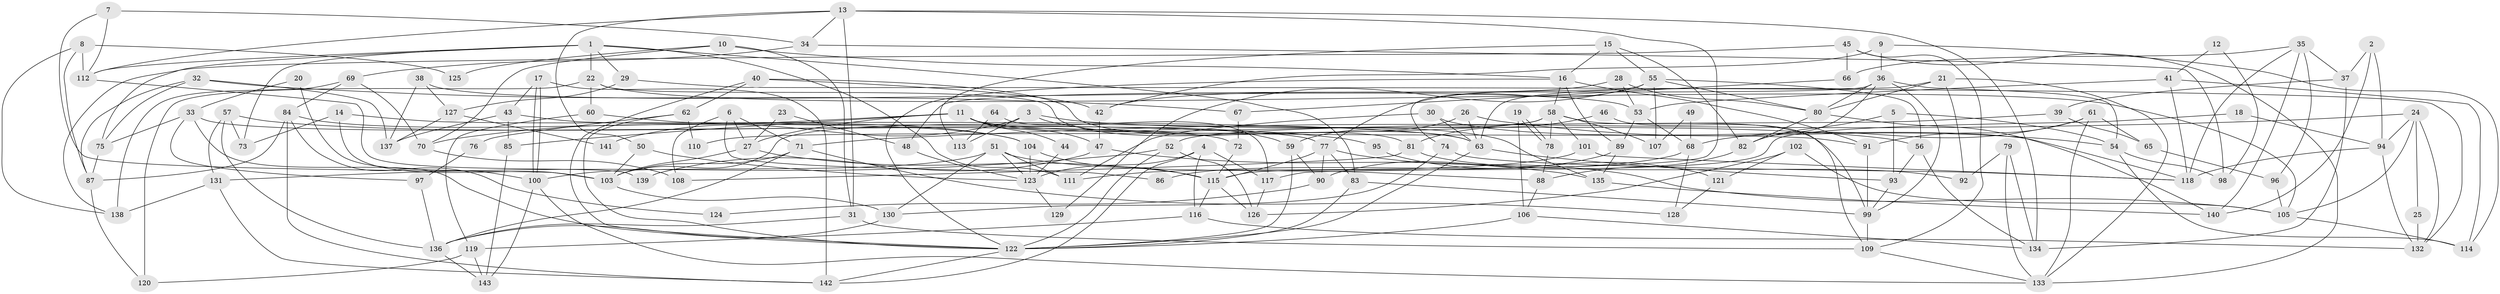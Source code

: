// Generated by graph-tools (version 1.1) at 2025/36/03/09/25 02:36:27]
// undirected, 143 vertices, 286 edges
graph export_dot {
graph [start="1"]
  node [color=gray90,style=filled];
  1;
  2;
  3;
  4;
  5;
  6;
  7;
  8;
  9;
  10;
  11;
  12;
  13;
  14;
  15;
  16;
  17;
  18;
  19;
  20;
  21;
  22;
  23;
  24;
  25;
  26;
  27;
  28;
  29;
  30;
  31;
  32;
  33;
  34;
  35;
  36;
  37;
  38;
  39;
  40;
  41;
  42;
  43;
  44;
  45;
  46;
  47;
  48;
  49;
  50;
  51;
  52;
  53;
  54;
  55;
  56;
  57;
  58;
  59;
  60;
  61;
  62;
  63;
  64;
  65;
  66;
  67;
  68;
  69;
  70;
  71;
  72;
  73;
  74;
  75;
  76;
  77;
  78;
  79;
  80;
  81;
  82;
  83;
  84;
  85;
  86;
  87;
  88;
  89;
  90;
  91;
  92;
  93;
  94;
  95;
  96;
  97;
  98;
  99;
  100;
  101;
  102;
  103;
  104;
  105;
  106;
  107;
  108;
  109;
  110;
  111;
  112;
  113;
  114;
  115;
  116;
  117;
  118;
  119;
  120;
  121;
  122;
  123;
  124;
  125;
  126;
  127;
  128;
  129;
  130;
  131;
  132;
  133;
  134;
  135;
  136;
  137;
  138;
  139;
  140;
  141;
  142;
  143;
  1 -- 22;
  1 -- 73;
  1 -- 29;
  1 -- 75;
  1 -- 83;
  1 -- 111;
  1 -- 112;
  2 -- 94;
  2 -- 37;
  2 -- 140;
  3 -- 59;
  3 -- 56;
  3 -- 113;
  3 -- 141;
  4 -- 142;
  4 -- 116;
  4 -- 117;
  4 -- 123;
  5 -- 82;
  5 -- 93;
  5 -- 54;
  6 -- 71;
  6 -- 27;
  6 -- 86;
  6 -- 108;
  7 -- 112;
  7 -- 103;
  7 -- 34;
  8 -- 138;
  8 -- 112;
  8 -- 87;
  8 -- 125;
  9 -- 114;
  9 -- 36;
  9 -- 42;
  10 -- 16;
  10 -- 31;
  10 -- 70;
  10 -- 125;
  11 -- 47;
  11 -- 27;
  11 -- 44;
  11 -- 70;
  11 -- 85;
  11 -- 91;
  11 -- 135;
  12 -- 98;
  12 -- 41;
  13 -- 117;
  13 -- 34;
  13 -- 31;
  13 -- 50;
  13 -- 112;
  13 -- 134;
  14 -- 103;
  14 -- 63;
  14 -- 73;
  15 -- 16;
  15 -- 82;
  15 -- 55;
  15 -- 113;
  16 -- 89;
  16 -- 122;
  16 -- 58;
  16 -- 91;
  17 -- 100;
  17 -- 100;
  17 -- 43;
  17 -- 142;
  18 -- 94;
  18 -- 115;
  19 -- 106;
  19 -- 78;
  19 -- 78;
  20 -- 100;
  20 -- 33;
  21 -- 80;
  21 -- 63;
  21 -- 92;
  21 -- 133;
  22 -- 81;
  22 -- 120;
  22 -- 60;
  22 -- 105;
  23 -- 27;
  23 -- 48;
  24 -- 94;
  24 -- 71;
  24 -- 25;
  24 -- 105;
  24 -- 132;
  25 -- 132;
  26 -- 54;
  26 -- 63;
  26 -- 59;
  27 -- 103;
  27 -- 115;
  28 -- 42;
  28 -- 80;
  28 -- 53;
  29 -- 127;
  29 -- 132;
  30 -- 111;
  30 -- 118;
  30 -- 63;
  31 -- 109;
  31 -- 136;
  32 -- 87;
  32 -- 75;
  32 -- 67;
  32 -- 137;
  33 -- 72;
  33 -- 122;
  33 -- 75;
  33 -- 97;
  34 -- 69;
  34 -- 98;
  35 -- 140;
  35 -- 96;
  35 -- 37;
  35 -- 66;
  35 -- 118;
  36 -- 99;
  36 -- 54;
  36 -- 48;
  36 -- 80;
  36 -- 82;
  37 -- 134;
  37 -- 39;
  38 -- 53;
  38 -- 137;
  38 -- 127;
  39 -- 52;
  39 -- 65;
  40 -- 122;
  40 -- 63;
  40 -- 42;
  40 -- 62;
  41 -- 118;
  41 -- 53;
  41 -- 114;
  42 -- 47;
  43 -- 85;
  43 -- 77;
  43 -- 137;
  44 -- 123;
  45 -- 133;
  45 -- 109;
  45 -- 66;
  45 -- 138;
  46 -- 109;
  46 -- 81;
  47 -- 135;
  47 -- 139;
  48 -- 123;
  49 -- 107;
  49 -- 68;
  50 -- 123;
  50 -- 103;
  51 -- 88;
  51 -- 123;
  51 -- 100;
  51 -- 111;
  51 -- 130;
  52 -- 122;
  52 -- 131;
  52 -- 126;
  53 -- 89;
  53 -- 68;
  54 -- 114;
  54 -- 98;
  55 -- 77;
  55 -- 56;
  55 -- 74;
  55 -- 80;
  55 -- 107;
  55 -- 129;
  56 -- 93;
  56 -- 134;
  57 -- 131;
  57 -- 136;
  57 -- 73;
  57 -- 95;
  58 -- 103;
  58 -- 78;
  58 -- 99;
  58 -- 101;
  58 -- 107;
  58 -- 110;
  59 -- 122;
  59 -- 90;
  60 -- 104;
  60 -- 119;
  61 -- 133;
  61 -- 91;
  61 -- 65;
  61 -- 68;
  62 -- 122;
  62 -- 76;
  62 -- 110;
  63 -- 122;
  63 -- 93;
  64 -- 117;
  64 -- 113;
  65 -- 96;
  66 -- 67;
  67 -- 72;
  68 -- 86;
  68 -- 128;
  69 -- 70;
  69 -- 84;
  69 -- 138;
  70 -- 108;
  71 -- 103;
  71 -- 136;
  71 -- 128;
  72 -- 115;
  74 -- 118;
  74 -- 130;
  75 -- 87;
  76 -- 97;
  77 -- 105;
  77 -- 83;
  77 -- 90;
  77 -- 115;
  78 -- 88;
  79 -- 133;
  79 -- 134;
  79 -- 92;
  80 -- 82;
  80 -- 140;
  81 -- 108;
  81 -- 92;
  82 -- 88;
  83 -- 99;
  83 -- 122;
  84 -- 87;
  84 -- 142;
  84 -- 104;
  84 -- 124;
  85 -- 143;
  87 -- 120;
  88 -- 106;
  89 -- 90;
  89 -- 135;
  90 -- 124;
  91 -- 99;
  93 -- 99;
  94 -- 132;
  94 -- 118;
  95 -- 121;
  96 -- 105;
  97 -- 136;
  99 -- 109;
  100 -- 133;
  100 -- 143;
  101 -- 111;
  101 -- 118;
  102 -- 105;
  102 -- 126;
  102 -- 121;
  103 -- 130;
  104 -- 115;
  104 -- 123;
  105 -- 114;
  106 -- 134;
  106 -- 122;
  109 -- 133;
  112 -- 139;
  115 -- 116;
  115 -- 126;
  116 -- 119;
  116 -- 132;
  117 -- 126;
  119 -- 143;
  119 -- 120;
  121 -- 128;
  122 -- 142;
  123 -- 129;
  127 -- 137;
  127 -- 141;
  130 -- 136;
  131 -- 138;
  131 -- 142;
  135 -- 140;
  136 -- 143;
}
